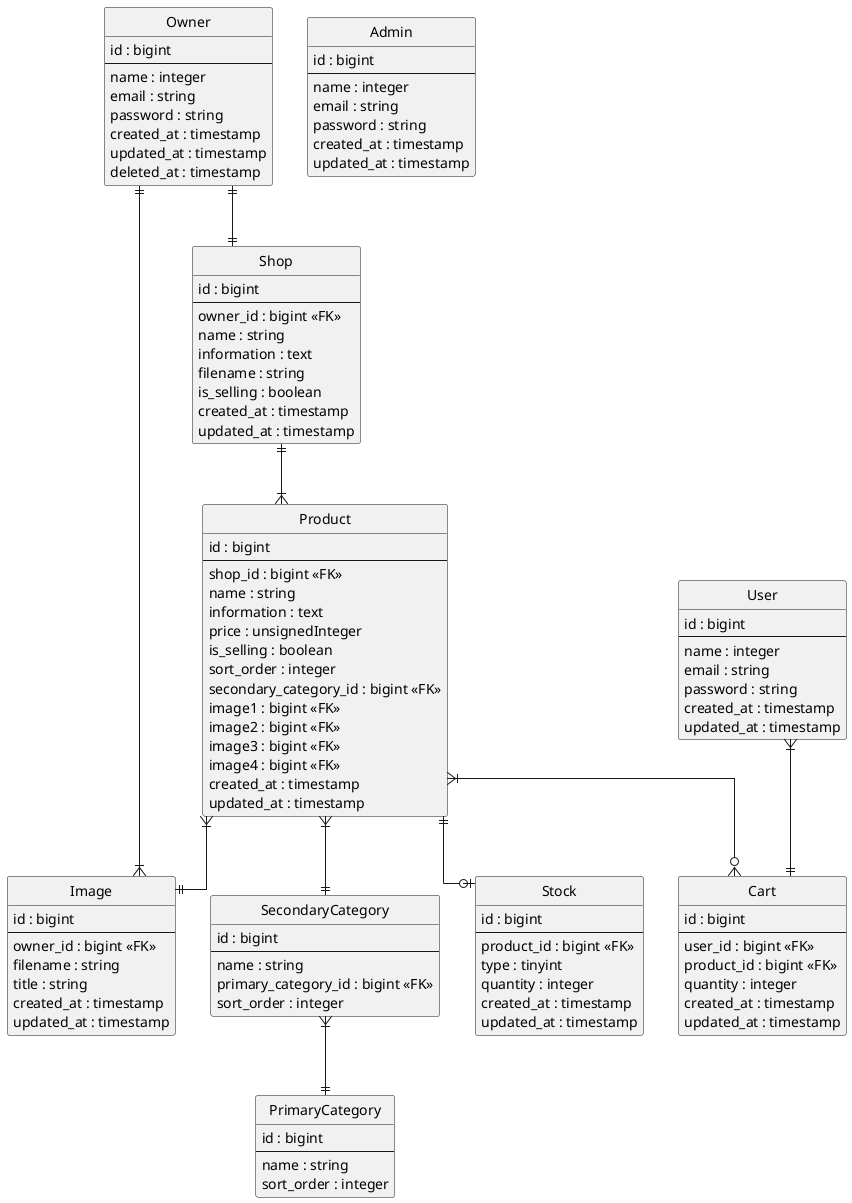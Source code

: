 @startuml fuel_furniture
' hide the spot
hide circle

' avoid problems with angled crows feet
skinparam linetype ortho


entity "Owner" as Owner {
  id : bigint
  --
  name : integer
  email : string
  password : string
  created_at : timestamp
  updated_at : timestamp
  deleted_at : timestamp
}

entity "Shop" as Shop {
  id : bigint
  --
  owner_id : bigint <<FK>>
  name : string
  information : text
  filename : string
  is_selling : boolean
  created_at : timestamp
  updated_at : timestamp
}

entity "Product" as Product {
  id : bigint
  --
  shop_id : bigint <<FK>>
  name : string
  information : text
  price : unsignedInteger
  is_selling : boolean
  sort_order : integer
  secondary_category_id : bigint <<FK>>
  image1 : bigint <<FK>>
  image2 : bigint <<FK>>
  image3 : bigint <<FK>>
  image4 : bigint <<FK>>
  created_at : timestamp
  updated_at : timestamp
}

entity "Image" as Image {
  id : bigint
  --
  owner_id : bigint <<FK>>
  filename : string
  title : string
  created_at : timestamp
  updated_at : timestamp
}

entity "PrimaryCategory" as PrimaryCategory {
  id : bigint
  --
  name : string
  sort_order : integer
}

entity "SecondaryCategory" as SecondaryCategory {
  id : bigint
  --
  name : string
  primary_category_id : bigint <<FK>>
  sort_order : integer
}

entity "Stock" as Stock {
  id : bigint
  --
  product_id : bigint <<FK>>
  type : tinyint
  quantity : integer
  created_at : timestamp
  updated_at : timestamp
}

entity "User" as User {
  id : bigint
  --
  name : integer
  email : string
  password : string
  created_at : timestamp
  updated_at : timestamp
}

entity "Cart" as Cart {
  id : bigint
  --
  user_id : bigint <<FK>>
  product_id : bigint <<FK>>
  quantity : integer
  created_at : timestamp
  updated_at : timestamp
}

entity "Admin" as Admin {
  id : bigint
  --
  name : integer
  email : string
  password : string
  created_at : timestamp
  updated_at : timestamp
}

Owner ||--|| Shop
Owner ||--|{ Image
Shop ||--|{ Product
Product }|--|| Image
Product ||--o| Stock
Product }|--o{ Cart
Product }|--|| SecondaryCategory
SecondaryCategory }|--|| PrimaryCategory
User }|--|| Cart

@enduml
